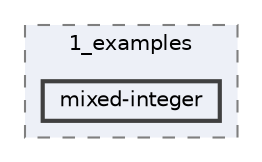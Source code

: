 digraph "pages/1_examples/mixed-integer"
{
 // LATEX_PDF_SIZE
  bgcolor="transparent";
  edge [fontname=Helvetica,fontsize=10,labelfontname=Helvetica,labelfontsize=10];
  node [fontname=Helvetica,fontsize=10,shape=box,height=0.2,width=0.4];
  compound=true
  subgraph clusterdir_81aabb6862fcc31f02d088dbcde4cd8f {
    graph [ bgcolor="#edf0f7", pencolor="grey50", label="1_examples", fontname=Helvetica,fontsize=10 style="filled,dashed", URL="dir_81aabb6862fcc31f02d088dbcde4cd8f.html",tooltip=""]
  dir_fa4dd559e21eab2981687137b1cc4a11 [label="mixed-integer", fillcolor="#edf0f7", color="grey25", style="filled,bold", URL="dir_fa4dd559e21eab2981687137b1cc4a11.html",tooltip=""];
  }
}
